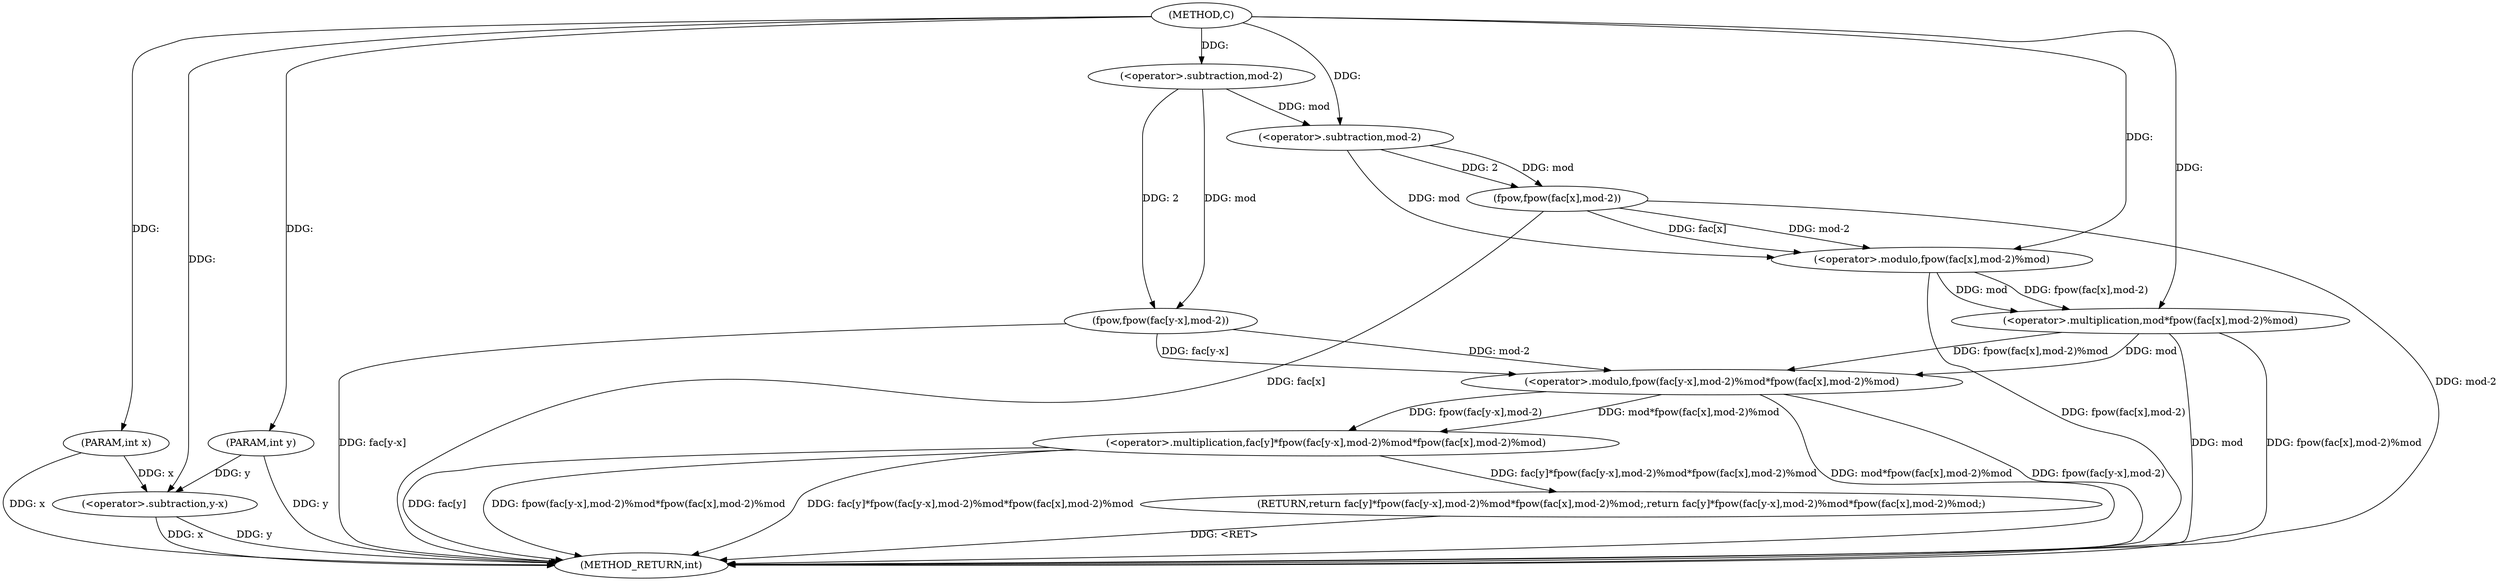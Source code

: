 digraph "C" {  
"1000150" [label = "(METHOD,C)" ]
"1000180" [label = "(METHOD_RETURN,int)" ]
"1000151" [label = "(PARAM,int x)" ]
"1000152" [label = "(PARAM,int y)" ]
"1000154" [label = "(RETURN,return fac[y]*fpow(fac[y-x],mod-2)%mod*fpow(fac[x],mod-2)%mod;,return fac[y]*fpow(fac[y-x],mod-2)%mod*fpow(fac[x],mod-2)%mod;)" ]
"1000155" [label = "(<operator>.multiplication,fac[y]*fpow(fac[y-x],mod-2)%mod*fpow(fac[x],mod-2)%mod)" ]
"1000159" [label = "(<operator>.modulo,fpow(fac[y-x],mod-2)%mod*fpow(fac[x],mod-2)%mod)" ]
"1000160" [label = "(fpow,fpow(fac[y-x],mod-2))" ]
"1000169" [label = "(<operator>.multiplication,mod*fpow(fac[x],mod-2)%mod)" ]
"1000166" [label = "(<operator>.subtraction,mod-2)" ]
"1000171" [label = "(<operator>.modulo,fpow(fac[x],mod-2)%mod)" ]
"1000163" [label = "(<operator>.subtraction,y-x)" ]
"1000172" [label = "(fpow,fpow(fac[x],mod-2))" ]
"1000176" [label = "(<operator>.subtraction,mod-2)" ]
  "1000151" -> "1000180"  [ label = "DDG: x"] 
  "1000152" -> "1000180"  [ label = "DDG: y"] 
  "1000155" -> "1000180"  [ label = "DDG: fac[y]"] 
  "1000163" -> "1000180"  [ label = "DDG: y"] 
  "1000163" -> "1000180"  [ label = "DDG: x"] 
  "1000160" -> "1000180"  [ label = "DDG: fac[y-x]"] 
  "1000159" -> "1000180"  [ label = "DDG: fpow(fac[y-x],mod-2)"] 
  "1000169" -> "1000180"  [ label = "DDG: mod"] 
  "1000172" -> "1000180"  [ label = "DDG: fac[x]"] 
  "1000172" -> "1000180"  [ label = "DDG: mod-2"] 
  "1000171" -> "1000180"  [ label = "DDG: fpow(fac[x],mod-2)"] 
  "1000169" -> "1000180"  [ label = "DDG: fpow(fac[x],mod-2)%mod"] 
  "1000159" -> "1000180"  [ label = "DDG: mod*fpow(fac[x],mod-2)%mod"] 
  "1000155" -> "1000180"  [ label = "DDG: fpow(fac[y-x],mod-2)%mod*fpow(fac[x],mod-2)%mod"] 
  "1000155" -> "1000180"  [ label = "DDG: fac[y]*fpow(fac[y-x],mod-2)%mod*fpow(fac[x],mod-2)%mod"] 
  "1000154" -> "1000180"  [ label = "DDG: <RET>"] 
  "1000150" -> "1000151"  [ label = "DDG: "] 
  "1000150" -> "1000152"  [ label = "DDG: "] 
  "1000155" -> "1000154"  [ label = "DDG: fac[y]*fpow(fac[y-x],mod-2)%mod*fpow(fac[x],mod-2)%mod"] 
  "1000159" -> "1000155"  [ label = "DDG: fpow(fac[y-x],mod-2)"] 
  "1000159" -> "1000155"  [ label = "DDG: mod*fpow(fac[x],mod-2)%mod"] 
  "1000160" -> "1000159"  [ label = "DDG: fac[y-x]"] 
  "1000160" -> "1000159"  [ label = "DDG: mod-2"] 
  "1000169" -> "1000159"  [ label = "DDG: mod"] 
  "1000169" -> "1000159"  [ label = "DDG: fpow(fac[x],mod-2)%mod"] 
  "1000166" -> "1000160"  [ label = "DDG: 2"] 
  "1000166" -> "1000160"  [ label = "DDG: mod"] 
  "1000171" -> "1000169"  [ label = "DDG: mod"] 
  "1000150" -> "1000169"  [ label = "DDG: "] 
  "1000171" -> "1000169"  [ label = "DDG: fpow(fac[x],mod-2)"] 
  "1000150" -> "1000166"  [ label = "DDG: "] 
  "1000172" -> "1000171"  [ label = "DDG: fac[x]"] 
  "1000172" -> "1000171"  [ label = "DDG: mod-2"] 
  "1000176" -> "1000171"  [ label = "DDG: mod"] 
  "1000150" -> "1000171"  [ label = "DDG: "] 
  "1000152" -> "1000163"  [ label = "DDG: y"] 
  "1000150" -> "1000163"  [ label = "DDG: "] 
  "1000151" -> "1000163"  [ label = "DDG: x"] 
  "1000176" -> "1000172"  [ label = "DDG: 2"] 
  "1000176" -> "1000172"  [ label = "DDG: mod"] 
  "1000166" -> "1000176"  [ label = "DDG: mod"] 
  "1000150" -> "1000176"  [ label = "DDG: "] 
}
